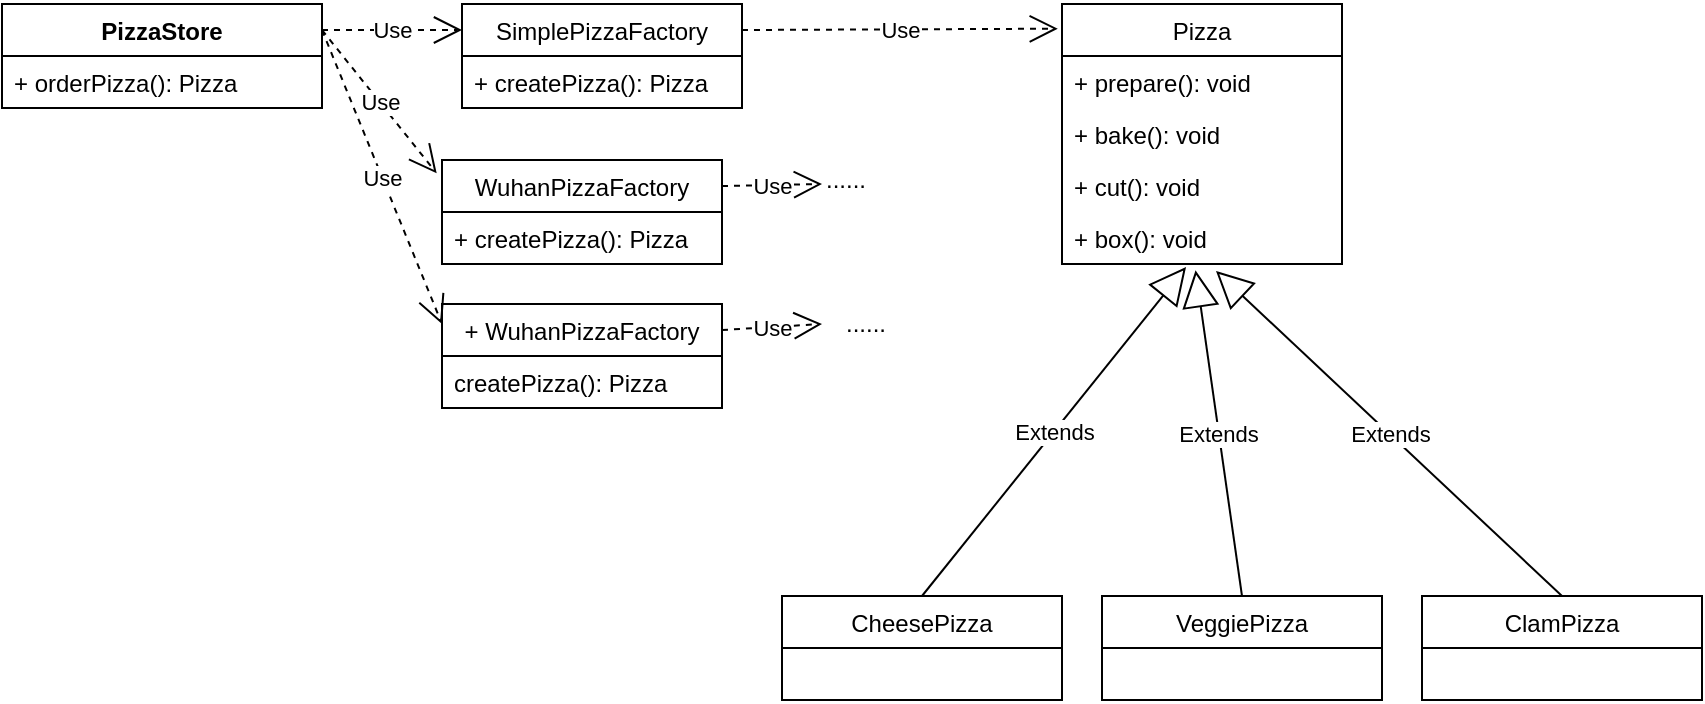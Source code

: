 <mxfile version="12.2.4" pages="2"><diagram id="S01RZuwPYLCM0Jdtna4G" name="Simple Factory Object"><mxGraphModel dx="689" dy="397" grid="1" gridSize="10" guides="1" tooltips="1" connect="1" arrows="1" fold="1" page="1" pageScale="1" pageWidth="850" pageHeight="1100" math="0" shadow="0"><root><mxCell id="0"/><mxCell id="1" parent="0"/><mxCell id="2" value="PizzaStore" style="swimlane;fontStyle=1;align=center;verticalAlign=top;childLayout=stackLayout;horizontal=1;startSize=26;horizontalStack=0;resizeParent=1;resizeParentMax=0;resizeLast=0;collapsible=1;marginBottom=0;" parent="1" vertex="1"><mxGeometry x="20" y="20" width="160" height="52" as="geometry"/></mxCell><mxCell id="3" value="+ orderPizza(): Pizza" style="text;strokeColor=none;fillColor=none;align=left;verticalAlign=top;spacingLeft=4;spacingRight=4;overflow=hidden;rotatable=0;points=[[0,0.5],[1,0.5]];portConstraint=eastwest;" parent="2" vertex="1"><mxGeometry y="26" width="160" height="26" as="geometry"/></mxCell><mxCell id="14" value="SimplePizzaFactory" style="swimlane;fontStyle=0;childLayout=stackLayout;horizontal=1;startSize=26;fillColor=none;horizontalStack=0;resizeParent=1;resizeParentMax=0;resizeLast=0;collapsible=1;marginBottom=0;" parent="1" vertex="1"><mxGeometry x="250" y="20" width="140" height="52" as="geometry"/></mxCell><mxCell id="15" value="+ createPizza(): Pizza" style="text;strokeColor=none;fillColor=none;align=left;verticalAlign=top;spacingLeft=4;spacingRight=4;overflow=hidden;rotatable=0;points=[[0,0.5],[1,0.5]];portConstraint=eastwest;" parent="14" vertex="1"><mxGeometry y="26" width="140" height="26" as="geometry"/></mxCell><mxCell id="18" value="Pizza" style="swimlane;fontStyle=0;childLayout=stackLayout;horizontal=1;startSize=26;fillColor=none;horizontalStack=0;resizeParent=1;resizeParentMax=0;resizeLast=0;collapsible=1;marginBottom=0;" parent="1" vertex="1"><mxGeometry x="550" y="20" width="140" height="130" as="geometry"/></mxCell><mxCell id="19" value="+ prepare(): void" style="text;strokeColor=none;fillColor=none;align=left;verticalAlign=top;spacingLeft=4;spacingRight=4;overflow=hidden;rotatable=0;points=[[0,0.5],[1,0.5]];portConstraint=eastwest;" parent="18" vertex="1"><mxGeometry y="26" width="140" height="26" as="geometry"/></mxCell><mxCell id="20" value="+ bake(): void" style="text;strokeColor=none;fillColor=none;align=left;verticalAlign=top;spacingLeft=4;spacingRight=4;overflow=hidden;rotatable=0;points=[[0,0.5],[1,0.5]];portConstraint=eastwest;" parent="18" vertex="1"><mxGeometry y="52" width="140" height="26" as="geometry"/></mxCell><mxCell id="22" value="+ cut(): void" style="text;strokeColor=none;fillColor=none;align=left;verticalAlign=top;spacingLeft=4;spacingRight=4;overflow=hidden;rotatable=0;points=[[0,0.5],[1,0.5]];portConstraint=eastwest;" parent="18" vertex="1"><mxGeometry y="78" width="140" height="26" as="geometry"/></mxCell><mxCell id="21" value="+ box(): void" style="text;strokeColor=none;fillColor=none;align=left;verticalAlign=top;spacingLeft=4;spacingRight=4;overflow=hidden;rotatable=0;points=[[0,0.5],[1,0.5]];portConstraint=eastwest;" parent="18" vertex="1"><mxGeometry y="104" width="140" height="26" as="geometry"/></mxCell><mxCell id="23" value="CheesePizza" style="swimlane;fontStyle=0;childLayout=stackLayout;horizontal=1;startSize=26;fillColor=none;horizontalStack=0;resizeParent=1;resizeParentMax=0;resizeLast=0;collapsible=1;marginBottom=0;" parent="1" vertex="1"><mxGeometry x="410" y="316" width="140" height="52" as="geometry"/></mxCell><mxCell id="28" value="VeggiePizza" style="swimlane;fontStyle=0;childLayout=stackLayout;horizontal=1;startSize=26;fillColor=none;horizontalStack=0;resizeParent=1;resizeParentMax=0;resizeLast=0;collapsible=1;marginBottom=0;" parent="1" vertex="1"><mxGeometry x="570" y="316" width="140" height="52" as="geometry"/></mxCell><mxCell id="29" value="ClamPizza" style="swimlane;fontStyle=0;childLayout=stackLayout;horizontal=1;startSize=26;fillColor=none;horizontalStack=0;resizeParent=1;resizeParentMax=0;resizeLast=0;collapsible=1;marginBottom=0;" parent="1" vertex="1"><mxGeometry x="730" y="316" width="140" height="52" as="geometry"/></mxCell><mxCell id="30" value="Extends" style="endArrow=block;endSize=16;endFill=0;html=1;exitX=0.5;exitY=0;exitDx=0;exitDy=0;entryX=0.443;entryY=1.058;entryDx=0;entryDy=0;entryPerimeter=0;" parent="1" source="23" target="21" edge="1"><mxGeometry width="160" relative="1" as="geometry"><mxPoint x="190" y="360" as="sourcePoint"/><mxPoint x="350" y="360" as="targetPoint"/></mxGeometry></mxCell><mxCell id="31" value="Extends" style="endArrow=block;endSize=16;endFill=0;html=1;exitX=0.5;exitY=0;exitDx=0;exitDy=0;entryX=0.477;entryY=1.122;entryDx=0;entryDy=0;entryPerimeter=0;" parent="1" source="28" target="21" edge="1"><mxGeometry width="160" relative="1" as="geometry"><mxPoint x="359" y="230" as="sourcePoint"/><mxPoint x="541.02" y="151.508" as="targetPoint"/></mxGeometry></mxCell><mxCell id="32" value="Extends" style="endArrow=block;endSize=16;endFill=0;html=1;exitX=0.5;exitY=0;exitDx=0;exitDy=0;entryX=0.55;entryY=1.135;entryDx=0;entryDy=0;entryPerimeter=0;" parent="1" source="29" target="21" edge="1"><mxGeometry width="160" relative="1" as="geometry"><mxPoint x="370" y="250" as="sourcePoint"/><mxPoint x="552.02" y="171.508" as="targetPoint"/></mxGeometry></mxCell><mxCell id="33" value="Use" style="endArrow=open;endSize=12;dashed=1;html=1;exitX=1;exitY=0.25;exitDx=0;exitDy=0;entryX=0;entryY=0.25;entryDx=0;entryDy=0;" parent="1" source="2" target="14" edge="1"><mxGeometry width="160" relative="1" as="geometry"><mxPoint x="20" y="360" as="sourcePoint"/><mxPoint x="180" y="360" as="targetPoint"/></mxGeometry></mxCell><mxCell id="34" value="Use" style="endArrow=open;endSize=12;dashed=1;html=1;exitX=1;exitY=0.25;exitDx=0;exitDy=0;entryX=-0.015;entryY=0.095;entryDx=0;entryDy=0;entryPerimeter=0;" parent="1" source="14" target="18" edge="1"><mxGeometry width="160" relative="1" as="geometry"><mxPoint x="189.84" y="60.342" as="sourcePoint"/><mxPoint x="260" y="60.342" as="targetPoint"/></mxGeometry></mxCell><mxCell id="35" value="WuhanPizzaFactory" style="swimlane;fontStyle=0;childLayout=stackLayout;horizontal=1;startSize=26;fillColor=none;horizontalStack=0;resizeParent=1;resizeParentMax=0;resizeLast=0;collapsible=1;marginBottom=0;" parent="1" vertex="1"><mxGeometry x="240" y="98" width="140" height="52" as="geometry"/></mxCell><mxCell id="36" value="+ createPizza(): Pizza" style="text;strokeColor=none;fillColor=none;align=left;verticalAlign=top;spacingLeft=4;spacingRight=4;overflow=hidden;rotatable=0;points=[[0,0.5],[1,0.5]];portConstraint=eastwest;" parent="35" vertex="1"><mxGeometry y="26" width="140" height="26" as="geometry"/></mxCell><mxCell id="38" value="+ WuhanPizzaFactory" style="swimlane;fontStyle=0;childLayout=stackLayout;horizontal=1;startSize=26;fillColor=none;horizontalStack=0;resizeParent=1;resizeParentMax=0;resizeLast=0;collapsible=1;marginBottom=0;" parent="1" vertex="1"><mxGeometry x="240" y="170" width="140" height="52" as="geometry"/></mxCell><mxCell id="39" value="createPizza(): Pizza" style="text;strokeColor=none;fillColor=none;align=left;verticalAlign=top;spacingLeft=4;spacingRight=4;overflow=hidden;rotatable=0;points=[[0,0.5],[1,0.5]];portConstraint=eastwest;" parent="38" vertex="1"><mxGeometry y="26" width="140" height="26" as="geometry"/></mxCell><mxCell id="40" value="Use" style="endArrow=open;endSize=12;dashed=1;html=1;exitX=1;exitY=0.25;exitDx=0;exitDy=0;entryX=-0.019;entryY=0.128;entryDx=0;entryDy=0;entryPerimeter=0;" parent="1" source="2" target="35" edge="1"><mxGeometry width="160" relative="1" as="geometry"><mxPoint x="190" y="43" as="sourcePoint"/><mxPoint x="260" y="43" as="targetPoint"/></mxGeometry></mxCell><mxCell id="43" value="Use" style="endArrow=open;endSize=12;dashed=1;html=1;exitX=1;exitY=0.25;exitDx=0;exitDy=0;entryX=0;entryY=0.192;entryDx=0;entryDy=0;entryPerimeter=0;" parent="1" source="2" target="38" edge="1"><mxGeometry width="160" relative="1" as="geometry"><mxPoint x="190" y="43" as="sourcePoint"/><mxPoint x="260" y="43" as="targetPoint"/></mxGeometry></mxCell><mxCell id="44" value="Use" style="endArrow=open;endSize=12;dashed=1;html=1;exitX=1;exitY=0.25;exitDx=0;exitDy=0;" parent="1" source="35" edge="1"><mxGeometry width="160" relative="1" as="geometry"><mxPoint x="400" y="43" as="sourcePoint"/><mxPoint x="430" y="110" as="targetPoint"/></mxGeometry></mxCell><mxCell id="45" value="Use" style="endArrow=open;endSize=12;dashed=1;html=1;exitX=1;exitY=0.25;exitDx=0;exitDy=0;" parent="1" source="38" edge="1"><mxGeometry width="160" relative="1" as="geometry"><mxPoint x="390" y="121" as="sourcePoint"/><mxPoint x="430" y="180" as="targetPoint"/></mxGeometry></mxCell><mxCell id="46" value="......" style="text;html=1;resizable=0;points=[];autosize=1;align=left;verticalAlign=top;spacingTop=-4;" parent="1" vertex="1"><mxGeometry x="430" y="98" width="40" height="10" as="geometry"/></mxCell><mxCell id="47" value="......" style="text;html=1;resizable=0;points=[];autosize=1;align=left;verticalAlign=top;spacingTop=-4;" parent="1" vertex="1"><mxGeometry x="440" y="170" width="40" height="10" as="geometry"/></mxCell></root></mxGraphModel></diagram><diagram id="Udmkk8mLuRB7vU00Z3XC" name="Page-2"><mxGraphModel dx="448" dy="320" grid="1" gridSize="10" guides="1" tooltips="1" connect="1" arrows="1" fold="1" page="1" pageScale="1" pageWidth="850" pageHeight="1100" math="0" shadow="0"><root><mxCell id="maCQF_CZ3XH7da_s5KXS-0"/><mxCell id="maCQF_CZ3XH7da_s5KXS-1" parent="maCQF_CZ3XH7da_s5KXS-0"/></root></mxGraphModel></diagram></mxfile>